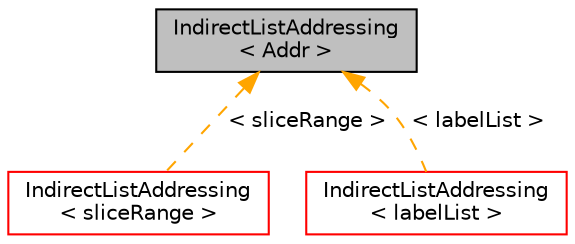 digraph "IndirectListAddressing&lt; Addr &gt;"
{
  bgcolor="transparent";
  edge [fontname="Helvetica",fontsize="10",labelfontname="Helvetica",labelfontsize="10"];
  node [fontname="Helvetica",fontsize="10",shape=record];
  Node1 [label="IndirectListAddressing\l\< Addr \>",height=0.2,width=0.4,color="black", fillcolor="grey75", style="filled" fontcolor="black"];
  Node1 -> Node2 [dir="back",color="orange",fontsize="10",style="dashed",label=" \< sliceRange \>" ,fontname="Helvetica"];
  Node2 [label="IndirectListAddressing\l\< sliceRange \>",height=0.2,width=0.4,color="red",URL="$classFoam_1_1IndirectListAddressing.html"];
  Node1 -> Node3 [dir="back",color="orange",fontsize="10",style="dashed",label=" \< labelList \>" ,fontname="Helvetica"];
  Node3 [label="IndirectListAddressing\l\< labelList \>",height=0.2,width=0.4,color="red",URL="$classFoam_1_1IndirectListAddressing.html"];
}
